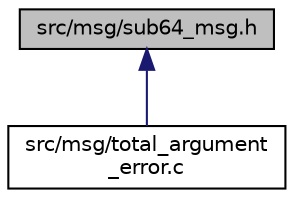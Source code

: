 digraph "src/msg/sub64_msg.h"
{
 // LATEX_PDF_SIZE
  edge [fontname="Helvetica",fontsize="10",labelfontname="Helvetica",labelfontsize="10"];
  node [fontname="Helvetica",fontsize="10",shape=record];
  Node1 [label="src/msg/sub64_msg.h",height=0.2,width=0.4,color="black", fillcolor="grey75", style="filled", fontcolor="black",tooltip=" "];
  Node1 -> Node2 [dir="back",color="midnightblue",fontsize="10",style="solid",fontname="Helvetica"];
  Node2 [label="src/msg/total_argument\l_error.c",height=0.2,width=0.4,color="black", fillcolor="white", style="filled",URL="$d0/dc0/total__argument__error_8c.html",tooltip="This file and function is used to give information when user entered more or less arguments executing..."];
}
